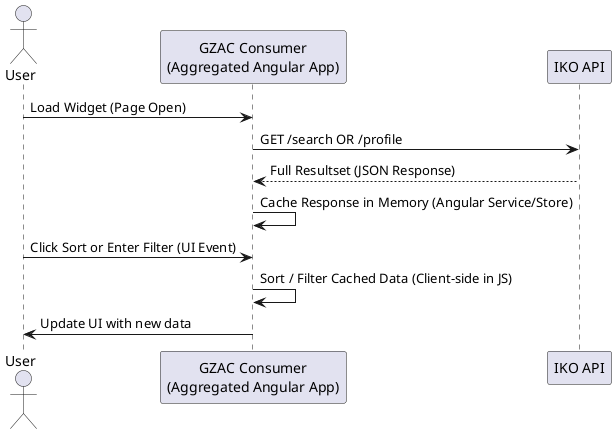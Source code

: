 @startuml
actor User
participant "GZAC Consumer\n(Aggregated Angular App)" as GZAC
participant "IKO API" as IKO

User -> GZAC: Load Widget (Page Open)
GZAC -> IKO: GET /search OR /profile
IKO --> GZAC: Full Resultset (JSON Response)
GZAC -> GZAC: Cache Response in Memory (Angular Service/Store)
User -> GZAC: Click Sort or Enter Filter (UI Event)
GZAC -> GZAC: Sort / Filter Cached Data (Client-side in JS)
GZAC -> User: Update UI with new data
@enduml
